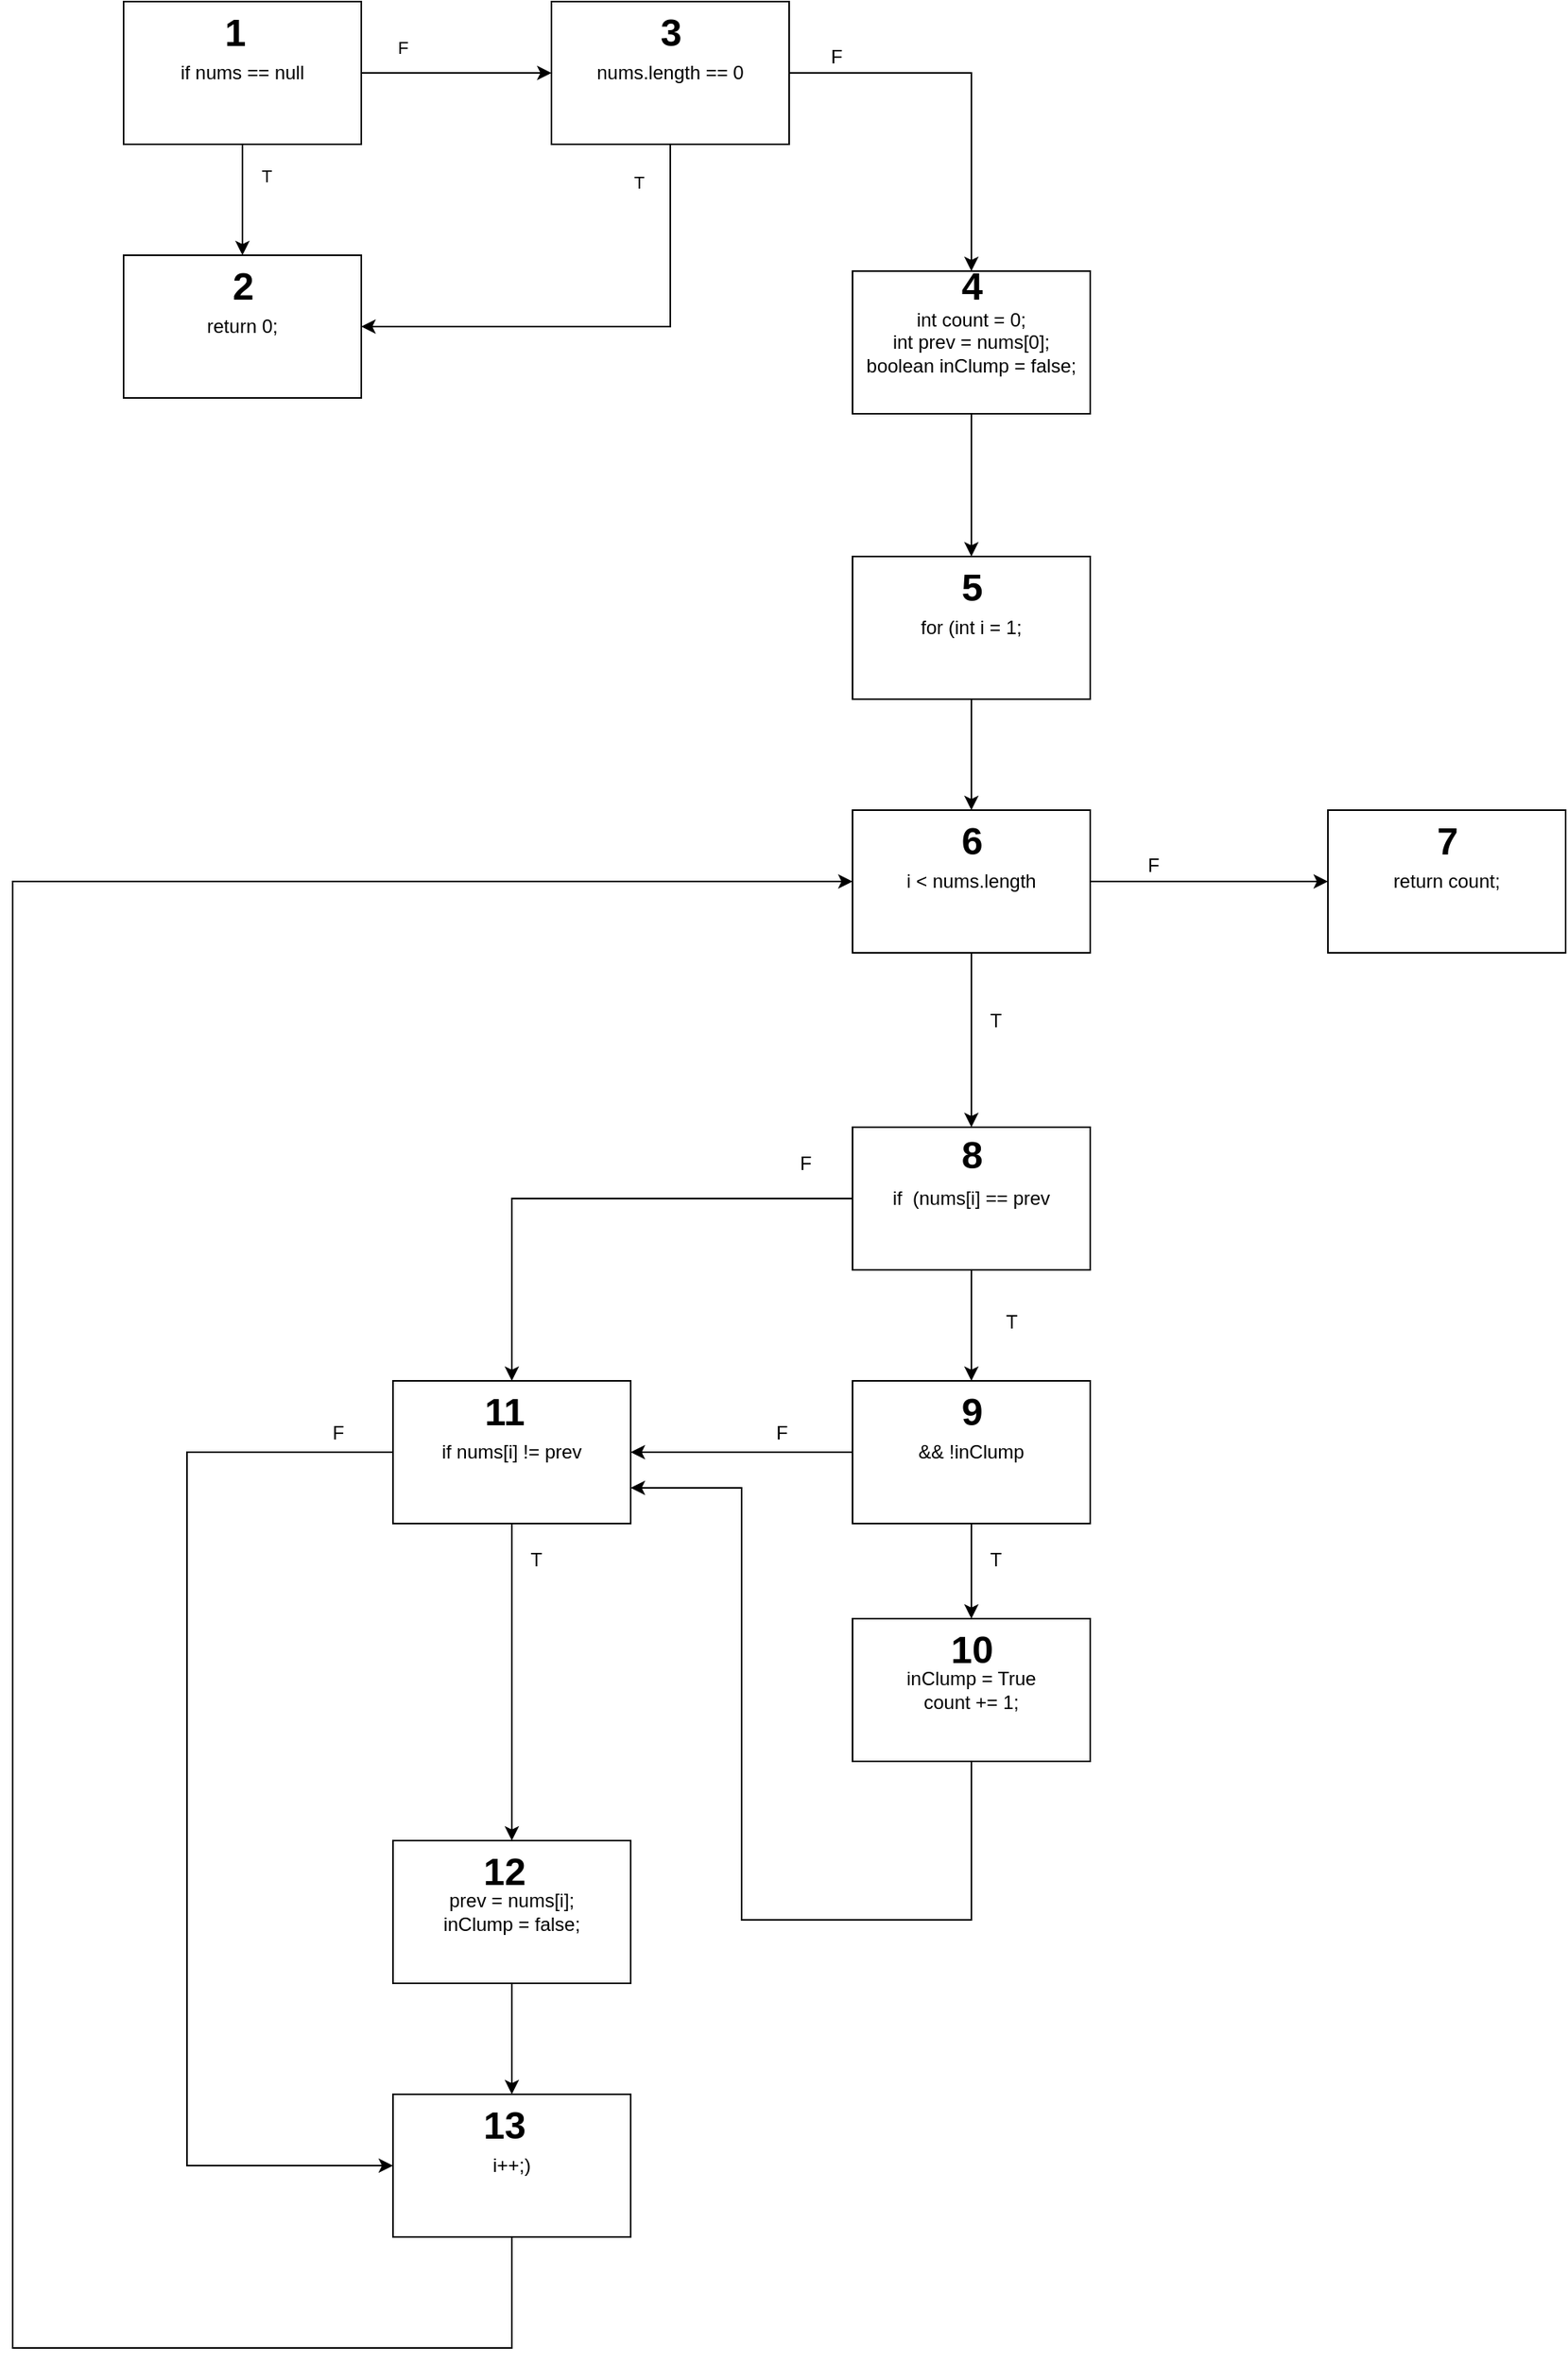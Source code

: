 <mxfile version="28.0.7">
  <diagram name="หน้า-1" id="FtiI_Cab9SbaPV-WjG7A">
    <mxGraphModel dx="1418" dy="1943" grid="1" gridSize="10" guides="1" tooltips="1" connect="1" arrows="1" fold="1" page="1" pageScale="1" pageWidth="827" pageHeight="1169" math="0" shadow="0">
      <root>
        <mxCell id="0" />
        <mxCell id="1" parent="0" />
        <mxCell id="dKjw-Fk7y6Rzq6Pahn0M-8" style="edgeStyle=orthogonalEdgeStyle;rounded=0;orthogonalLoop=1;jettySize=auto;html=1;exitX=1;exitY=0.5;exitDx=0;exitDy=0;entryX=0;entryY=0.5;entryDx=0;entryDy=0;" parent="1" source="dKjw-Fk7y6Rzq6Pahn0M-1" target="dKjw-Fk7y6Rzq6Pahn0M-6" edge="1">
          <mxGeometry relative="1" as="geometry" />
        </mxCell>
        <mxCell id="dKjw-Fk7y6Rzq6Pahn0M-1" value="if nums == null" style="rounded=0;whiteSpace=wrap;html=1;" parent="1" vertex="1">
          <mxGeometry x="110" y="-1050" width="150" height="90" as="geometry" />
        </mxCell>
        <mxCell id="dKjw-Fk7y6Rzq6Pahn0M-2" value="return 0;" style="rounded=0;whiteSpace=wrap;html=1;" parent="1" vertex="1">
          <mxGeometry x="110" y="-890" width="150" height="90" as="geometry" />
        </mxCell>
        <mxCell id="dKjw-Fk7y6Rzq6Pahn0M-3" value="" style="endArrow=classic;html=1;rounded=0;exitX=0.5;exitY=1;exitDx=0;exitDy=0;entryX=0.5;entryY=0;entryDx=0;entryDy=0;" parent="1" source="dKjw-Fk7y6Rzq6Pahn0M-1" target="dKjw-Fk7y6Rzq6Pahn0M-2" edge="1">
          <mxGeometry width="50" height="50" relative="1" as="geometry">
            <mxPoint x="180" y="-770" as="sourcePoint" />
            <mxPoint x="230" y="-820" as="targetPoint" />
          </mxGeometry>
        </mxCell>
        <mxCell id="dKjw-Fk7y6Rzq6Pahn0M-4" value="T" style="edgeLabel;html=1;align=center;verticalAlign=middle;resizable=0;points=[];" parent="dKjw-Fk7y6Rzq6Pahn0M-3" vertex="1" connectable="0">
          <mxGeometry x="0.029" y="2" relative="1" as="geometry">
            <mxPoint x="13" y="-16" as="offset" />
          </mxGeometry>
        </mxCell>
        <mxCell id="dKjw-Fk7y6Rzq6Pahn0M-10" style="edgeStyle=orthogonalEdgeStyle;rounded=0;orthogonalLoop=1;jettySize=auto;html=1;exitX=0.5;exitY=1;exitDx=0;exitDy=0;entryX=1;entryY=0.5;entryDx=0;entryDy=0;" parent="1" source="dKjw-Fk7y6Rzq6Pahn0M-6" target="dKjw-Fk7y6Rzq6Pahn0M-2" edge="1">
          <mxGeometry relative="1" as="geometry" />
        </mxCell>
        <mxCell id="dKjw-Fk7y6Rzq6Pahn0M-15" style="edgeStyle=orthogonalEdgeStyle;rounded=0;orthogonalLoop=1;jettySize=auto;html=1;exitX=1;exitY=0.5;exitDx=0;exitDy=0;" parent="1" source="dKjw-Fk7y6Rzq6Pahn0M-6" target="dKjw-Fk7y6Rzq6Pahn0M-14" edge="1">
          <mxGeometry relative="1" as="geometry" />
        </mxCell>
        <mxCell id="dKjw-Fk7y6Rzq6Pahn0M-6" value="nums.length == 0" style="rounded=0;whiteSpace=wrap;html=1;" parent="1" vertex="1">
          <mxGeometry x="380" y="-1050" width="150" height="90" as="geometry" />
        </mxCell>
        <mxCell id="dKjw-Fk7y6Rzq6Pahn0M-9" value="F" style="edgeLabel;html=1;align=center;verticalAlign=middle;resizable=0;points=[];" parent="1" vertex="1" connectable="0">
          <mxGeometry x="260" y="-970" as="geometry">
            <mxPoint x="26" y="-51" as="offset" />
          </mxGeometry>
        </mxCell>
        <mxCell id="dKjw-Fk7y6Rzq6Pahn0M-11" value="T" style="edgeLabel;html=1;align=center;verticalAlign=middle;resizable=0;points=[];" parent="1" vertex="1" connectable="0">
          <mxGeometry x="410" y="-1010" as="geometry">
            <mxPoint x="25" y="74" as="offset" />
          </mxGeometry>
        </mxCell>
        <mxCell id="dKjw-Fk7y6Rzq6Pahn0M-20" style="edgeStyle=orthogonalEdgeStyle;rounded=0;orthogonalLoop=1;jettySize=auto;html=1;entryX=0.5;entryY=0;entryDx=0;entryDy=0;" parent="1" source="dKjw-Fk7y6Rzq6Pahn0M-14" target="dKjw-Fk7y6Rzq6Pahn0M-19" edge="1">
          <mxGeometry relative="1" as="geometry" />
        </mxCell>
        <mxCell id="dKjw-Fk7y6Rzq6Pahn0M-14" value="int count = 0;&lt;div&gt;int prev = nums[0];&lt;/div&gt;&lt;div&gt;boolean inClump = false;&lt;/div&gt;" style="rounded=0;whiteSpace=wrap;html=1;" parent="1" vertex="1">
          <mxGeometry x="570" y="-880" width="150" height="90" as="geometry" />
        </mxCell>
        <mxCell id="dKjw-Fk7y6Rzq6Pahn0M-18" value="F" style="text;html=1;align=center;verticalAlign=middle;whiteSpace=wrap;rounded=0;" parent="1" vertex="1">
          <mxGeometry x="530" y="-1030" width="60" height="30" as="geometry" />
        </mxCell>
        <mxCell id="dKjw-Fk7y6Rzq6Pahn0M-22" style="edgeStyle=orthogonalEdgeStyle;rounded=0;orthogonalLoop=1;jettySize=auto;html=1;exitX=0.5;exitY=1;exitDx=0;exitDy=0;entryX=0.5;entryY=0;entryDx=0;entryDy=0;" parent="1" source="dKjw-Fk7y6Rzq6Pahn0M-19" target="dKjw-Fk7y6Rzq6Pahn0M-21" edge="1">
          <mxGeometry relative="1" as="geometry" />
        </mxCell>
        <mxCell id="dKjw-Fk7y6Rzq6Pahn0M-19" value="for (int i = 1;" style="rounded=0;whiteSpace=wrap;html=1;" parent="1" vertex="1">
          <mxGeometry x="570" y="-700" width="150" height="90" as="geometry" />
        </mxCell>
        <mxCell id="dKjw-Fk7y6Rzq6Pahn0M-23" style="edgeStyle=orthogonalEdgeStyle;rounded=0;orthogonalLoop=1;jettySize=auto;html=1;" parent="1" source="dKjw-Fk7y6Rzq6Pahn0M-21" target="dKjw-Fk7y6Rzq6Pahn0M-25" edge="1">
          <mxGeometry relative="1" as="geometry">
            <mxPoint x="840" y="-495" as="targetPoint" />
          </mxGeometry>
        </mxCell>
        <mxCell id="dKjw-Fk7y6Rzq6Pahn0M-29" style="edgeStyle=orthogonalEdgeStyle;rounded=0;orthogonalLoop=1;jettySize=auto;html=1;entryX=0.5;entryY=0;entryDx=0;entryDy=0;" parent="1" source="dKjw-Fk7y6Rzq6Pahn0M-21" target="dKjw-Fk7y6Rzq6Pahn0M-28" edge="1">
          <mxGeometry relative="1" as="geometry" />
        </mxCell>
        <mxCell id="dKjw-Fk7y6Rzq6Pahn0M-21" value="i &amp;lt; nums.length" style="rounded=0;whiteSpace=wrap;html=1;" parent="1" vertex="1">
          <mxGeometry x="570" y="-540" width="150" height="90" as="geometry" />
        </mxCell>
        <mxCell id="dKjw-Fk7y6Rzq6Pahn0M-25" value="return count;" style="rounded=0;whiteSpace=wrap;html=1;" parent="1" vertex="1">
          <mxGeometry x="870" y="-540" width="150" height="90" as="geometry" />
        </mxCell>
        <mxCell id="dKjw-Fk7y6Rzq6Pahn0M-27" value="F" style="text;html=1;align=center;verticalAlign=middle;whiteSpace=wrap;rounded=0;" parent="1" vertex="1">
          <mxGeometry x="730" y="-520" width="60" height="30" as="geometry" />
        </mxCell>
        <mxCell id="dKjw-Fk7y6Rzq6Pahn0M-33" style="edgeStyle=orthogonalEdgeStyle;rounded=0;orthogonalLoop=1;jettySize=auto;html=1;exitX=0.5;exitY=1;exitDx=0;exitDy=0;entryX=0.5;entryY=0;entryDx=0;entryDy=0;" parent="1" source="dKjw-Fk7y6Rzq6Pahn0M-28" target="dKjw-Fk7y6Rzq6Pahn0M-31" edge="1">
          <mxGeometry relative="1" as="geometry" />
        </mxCell>
        <mxCell id="dKjw-Fk7y6Rzq6Pahn0M-42" style="edgeStyle=orthogonalEdgeStyle;rounded=0;orthogonalLoop=1;jettySize=auto;html=1;entryX=0.5;entryY=0;entryDx=0;entryDy=0;" parent="1" source="dKjw-Fk7y6Rzq6Pahn0M-28" target="dKjw-Fk7y6Rzq6Pahn0M-38" edge="1">
          <mxGeometry relative="1" as="geometry" />
        </mxCell>
        <mxCell id="dKjw-Fk7y6Rzq6Pahn0M-28" value="if&amp;nbsp; (nums[i] == prev" style="rounded=0;whiteSpace=wrap;html=1;" parent="1" vertex="1">
          <mxGeometry x="570" y="-340" width="150" height="90" as="geometry" />
        </mxCell>
        <mxCell id="dKjw-Fk7y6Rzq6Pahn0M-30" value="T" style="text;html=1;align=center;verticalAlign=middle;resizable=0;points=[];autosize=1;strokeColor=none;fillColor=none;" parent="1" vertex="1">
          <mxGeometry x="645" y="-422" width="30" height="30" as="geometry" />
        </mxCell>
        <mxCell id="dKjw-Fk7y6Rzq6Pahn0M-36" style="edgeStyle=orthogonalEdgeStyle;rounded=0;orthogonalLoop=1;jettySize=auto;html=1;entryX=0.5;entryY=0;entryDx=0;entryDy=0;" parent="1" source="dKjw-Fk7y6Rzq6Pahn0M-31" target="dKjw-Fk7y6Rzq6Pahn0M-35" edge="1">
          <mxGeometry relative="1" as="geometry" />
        </mxCell>
        <mxCell id="dKjw-Fk7y6Rzq6Pahn0M-39" style="edgeStyle=orthogonalEdgeStyle;rounded=0;orthogonalLoop=1;jettySize=auto;html=1;entryX=1;entryY=0.5;entryDx=0;entryDy=0;" parent="1" source="dKjw-Fk7y6Rzq6Pahn0M-31" target="dKjw-Fk7y6Rzq6Pahn0M-38" edge="1">
          <mxGeometry relative="1" as="geometry" />
        </mxCell>
        <mxCell id="dKjw-Fk7y6Rzq6Pahn0M-31" value="&amp;amp;&amp;amp; !inClump" style="rounded=0;whiteSpace=wrap;html=1;" parent="1" vertex="1">
          <mxGeometry x="570" y="-180" width="150" height="90" as="geometry" />
        </mxCell>
        <mxCell id="dKjw-Fk7y6Rzq6Pahn0M-34" value="T" style="text;html=1;align=center;verticalAlign=middle;resizable=0;points=[];autosize=1;strokeColor=none;fillColor=none;" parent="1" vertex="1">
          <mxGeometry x="655" y="-232" width="30" height="30" as="geometry" />
        </mxCell>
        <mxCell id="dKjw-Fk7y6Rzq6Pahn0M-41" style="edgeStyle=orthogonalEdgeStyle;rounded=0;orthogonalLoop=1;jettySize=auto;html=1;entryX=1;entryY=0.75;entryDx=0;entryDy=0;exitX=0.5;exitY=1;exitDx=0;exitDy=0;" parent="1" source="dKjw-Fk7y6Rzq6Pahn0M-35" target="dKjw-Fk7y6Rzq6Pahn0M-38" edge="1">
          <mxGeometry relative="1" as="geometry">
            <Array as="points">
              <mxPoint x="645" y="160" />
              <mxPoint x="500" y="160" />
              <mxPoint x="500" y="-113" />
            </Array>
          </mxGeometry>
        </mxCell>
        <mxCell id="dKjw-Fk7y6Rzq6Pahn0M-35" value="inClump = True&lt;div&gt;count += 1;&lt;/div&gt;" style="rounded=0;whiteSpace=wrap;html=1;" parent="1" vertex="1">
          <mxGeometry x="570" y="-30" width="150" height="90" as="geometry" />
        </mxCell>
        <mxCell id="dKjw-Fk7y6Rzq6Pahn0M-37" value="T" style="text;html=1;align=center;verticalAlign=middle;resizable=0;points=[];autosize=1;strokeColor=none;fillColor=none;" parent="1" vertex="1">
          <mxGeometry x="645" y="-82" width="30" height="30" as="geometry" />
        </mxCell>
        <mxCell id="dKjw-Fk7y6Rzq6Pahn0M-45" style="edgeStyle=orthogonalEdgeStyle;rounded=0;orthogonalLoop=1;jettySize=auto;html=1;entryX=0.5;entryY=0;entryDx=0;entryDy=0;" parent="1" source="dKjw-Fk7y6Rzq6Pahn0M-38" target="dKjw-Fk7y6Rzq6Pahn0M-44" edge="1">
          <mxGeometry relative="1" as="geometry" />
        </mxCell>
        <mxCell id="dKjw-Fk7y6Rzq6Pahn0M-49" style="edgeStyle=orthogonalEdgeStyle;rounded=0;orthogonalLoop=1;jettySize=auto;html=1;exitX=0;exitY=0.5;exitDx=0;exitDy=0;entryX=0;entryY=0.5;entryDx=0;entryDy=0;" parent="1" source="dKjw-Fk7y6Rzq6Pahn0M-38" target="dKjw-Fk7y6Rzq6Pahn0M-47" edge="1">
          <mxGeometry relative="1" as="geometry">
            <mxPoint x="170" y="310" as="targetPoint" />
            <Array as="points">
              <mxPoint x="150" y="-135" />
              <mxPoint x="150" y="315" />
            </Array>
          </mxGeometry>
        </mxCell>
        <mxCell id="dKjw-Fk7y6Rzq6Pahn0M-38" value="if nums[i] != prev" style="rounded=0;whiteSpace=wrap;html=1;" parent="1" vertex="1">
          <mxGeometry x="280" y="-180" width="150" height="90" as="geometry" />
        </mxCell>
        <mxCell id="dKjw-Fk7y6Rzq6Pahn0M-40" value="F" style="text;html=1;align=center;verticalAlign=middle;resizable=0;points=[];autosize=1;strokeColor=none;fillColor=none;" parent="1" vertex="1">
          <mxGeometry x="510" y="-162" width="30" height="30" as="geometry" />
        </mxCell>
        <mxCell id="dKjw-Fk7y6Rzq6Pahn0M-43" value="F" style="text;html=1;align=center;verticalAlign=middle;resizable=0;points=[];autosize=1;strokeColor=none;fillColor=none;" parent="1" vertex="1">
          <mxGeometry x="525" y="-332" width="30" height="30" as="geometry" />
        </mxCell>
        <mxCell id="dKjw-Fk7y6Rzq6Pahn0M-48" style="edgeStyle=orthogonalEdgeStyle;rounded=0;orthogonalLoop=1;jettySize=auto;html=1;entryX=0.5;entryY=0;entryDx=0;entryDy=0;" parent="1" source="dKjw-Fk7y6Rzq6Pahn0M-44" target="dKjw-Fk7y6Rzq6Pahn0M-47" edge="1">
          <mxGeometry relative="1" as="geometry" />
        </mxCell>
        <mxCell id="dKjw-Fk7y6Rzq6Pahn0M-44" value="prev = nums[i];&lt;div&gt;inClump = false;&lt;/div&gt;" style="rounded=0;whiteSpace=wrap;html=1;" parent="1" vertex="1">
          <mxGeometry x="280" y="110" width="150" height="90" as="geometry" />
        </mxCell>
        <mxCell id="dKjw-Fk7y6Rzq6Pahn0M-46" value="T" style="text;html=1;align=center;verticalAlign=middle;resizable=0;points=[];autosize=1;strokeColor=none;fillColor=none;" parent="1" vertex="1">
          <mxGeometry x="355" y="-82" width="30" height="30" as="geometry" />
        </mxCell>
        <mxCell id="dKjw-Fk7y6Rzq6Pahn0M-51" style="edgeStyle=orthogonalEdgeStyle;rounded=0;orthogonalLoop=1;jettySize=auto;html=1;entryX=0;entryY=0.5;entryDx=0;entryDy=0;" parent="1" source="dKjw-Fk7y6Rzq6Pahn0M-47" target="dKjw-Fk7y6Rzq6Pahn0M-21" edge="1">
          <mxGeometry relative="1" as="geometry">
            <Array as="points">
              <mxPoint x="355" y="430" />
              <mxPoint x="40" y="430" />
              <mxPoint x="40" y="-495" />
            </Array>
          </mxGeometry>
        </mxCell>
        <mxCell id="dKjw-Fk7y6Rzq6Pahn0M-47" value="i++;)" style="rounded=0;whiteSpace=wrap;html=1;" parent="1" vertex="1">
          <mxGeometry x="280" y="270" width="150" height="90" as="geometry" />
        </mxCell>
        <mxCell id="dKjw-Fk7y6Rzq6Pahn0M-50" value="F" style="text;html=1;align=center;verticalAlign=middle;resizable=0;points=[];autosize=1;strokeColor=none;fillColor=none;" parent="1" vertex="1">
          <mxGeometry x="230" y="-162" width="30" height="30" as="geometry" />
        </mxCell>
        <mxCell id="dKjw-Fk7y6Rzq6Pahn0M-52" value="1" style="text;strokeColor=none;fillColor=none;html=1;fontSize=24;fontStyle=1;verticalAlign=middle;align=center;" parent="1" vertex="1">
          <mxGeometry x="130" y="-1050" width="100" height="40" as="geometry" />
        </mxCell>
        <mxCell id="dKjw-Fk7y6Rzq6Pahn0M-54" value="2" style="text;strokeColor=none;fillColor=none;html=1;fontSize=24;fontStyle=1;verticalAlign=middle;align=center;" parent="1" vertex="1">
          <mxGeometry x="135" y="-890" width="100" height="40" as="geometry" />
        </mxCell>
        <mxCell id="dKjw-Fk7y6Rzq6Pahn0M-55" value="3" style="text;strokeColor=none;fillColor=none;html=1;fontSize=24;fontStyle=1;verticalAlign=middle;align=center;" parent="1" vertex="1">
          <mxGeometry x="405" y="-1050" width="100" height="40" as="geometry" />
        </mxCell>
        <mxCell id="dKjw-Fk7y6Rzq6Pahn0M-56" value="4" style="text;strokeColor=none;fillColor=none;html=1;fontSize=24;fontStyle=1;verticalAlign=middle;align=center;" parent="1" vertex="1">
          <mxGeometry x="595" y="-890" width="100" height="40" as="geometry" />
        </mxCell>
        <mxCell id="dKjw-Fk7y6Rzq6Pahn0M-57" value="5" style="text;strokeColor=none;fillColor=none;html=1;fontSize=24;fontStyle=1;verticalAlign=middle;align=center;" parent="1" vertex="1">
          <mxGeometry x="595" y="-700" width="100" height="40" as="geometry" />
        </mxCell>
        <mxCell id="dKjw-Fk7y6Rzq6Pahn0M-58" value="6" style="text;strokeColor=none;fillColor=none;html=1;fontSize=24;fontStyle=1;verticalAlign=middle;align=center;" parent="1" vertex="1">
          <mxGeometry x="595" y="-540" width="100" height="40" as="geometry" />
        </mxCell>
        <mxCell id="dKjw-Fk7y6Rzq6Pahn0M-59" value="7" style="text;strokeColor=none;fillColor=none;html=1;fontSize=24;fontStyle=1;verticalAlign=middle;align=center;" parent="1" vertex="1">
          <mxGeometry x="895" y="-540" width="100" height="40" as="geometry" />
        </mxCell>
        <mxCell id="dKjw-Fk7y6Rzq6Pahn0M-60" value="8" style="text;strokeColor=none;fillColor=none;html=1;fontSize=24;fontStyle=1;verticalAlign=middle;align=center;" parent="1" vertex="1">
          <mxGeometry x="595" y="-342" width="100" height="40" as="geometry" />
        </mxCell>
        <mxCell id="dKjw-Fk7y6Rzq6Pahn0M-61" value="9" style="text;strokeColor=none;fillColor=none;html=1;fontSize=24;fontStyle=1;verticalAlign=middle;align=center;" parent="1" vertex="1">
          <mxGeometry x="595" y="-180" width="100" height="40" as="geometry" />
        </mxCell>
        <mxCell id="dKjw-Fk7y6Rzq6Pahn0M-62" value="10" style="text;strokeColor=none;fillColor=none;html=1;fontSize=24;fontStyle=1;verticalAlign=middle;align=center;" parent="1" vertex="1">
          <mxGeometry x="595" y="-30" width="100" height="40" as="geometry" />
        </mxCell>
        <mxCell id="dKjw-Fk7y6Rzq6Pahn0M-63" value="11" style="text;strokeColor=none;fillColor=none;html=1;fontSize=24;fontStyle=1;verticalAlign=middle;align=center;" parent="1" vertex="1">
          <mxGeometry x="300" y="-180" width="100" height="40" as="geometry" />
        </mxCell>
        <mxCell id="dKjw-Fk7y6Rzq6Pahn0M-64" value="12" style="text;strokeColor=none;fillColor=none;html=1;fontSize=24;fontStyle=1;verticalAlign=middle;align=center;" parent="1" vertex="1">
          <mxGeometry x="300" y="110" width="100" height="40" as="geometry" />
        </mxCell>
        <mxCell id="dKjw-Fk7y6Rzq6Pahn0M-65" value="13" style="text;strokeColor=none;fillColor=none;html=1;fontSize=24;fontStyle=1;verticalAlign=middle;align=center;" parent="1" vertex="1">
          <mxGeometry x="300" y="270" width="100" height="40" as="geometry" />
        </mxCell>
      </root>
    </mxGraphModel>
  </diagram>
</mxfile>
